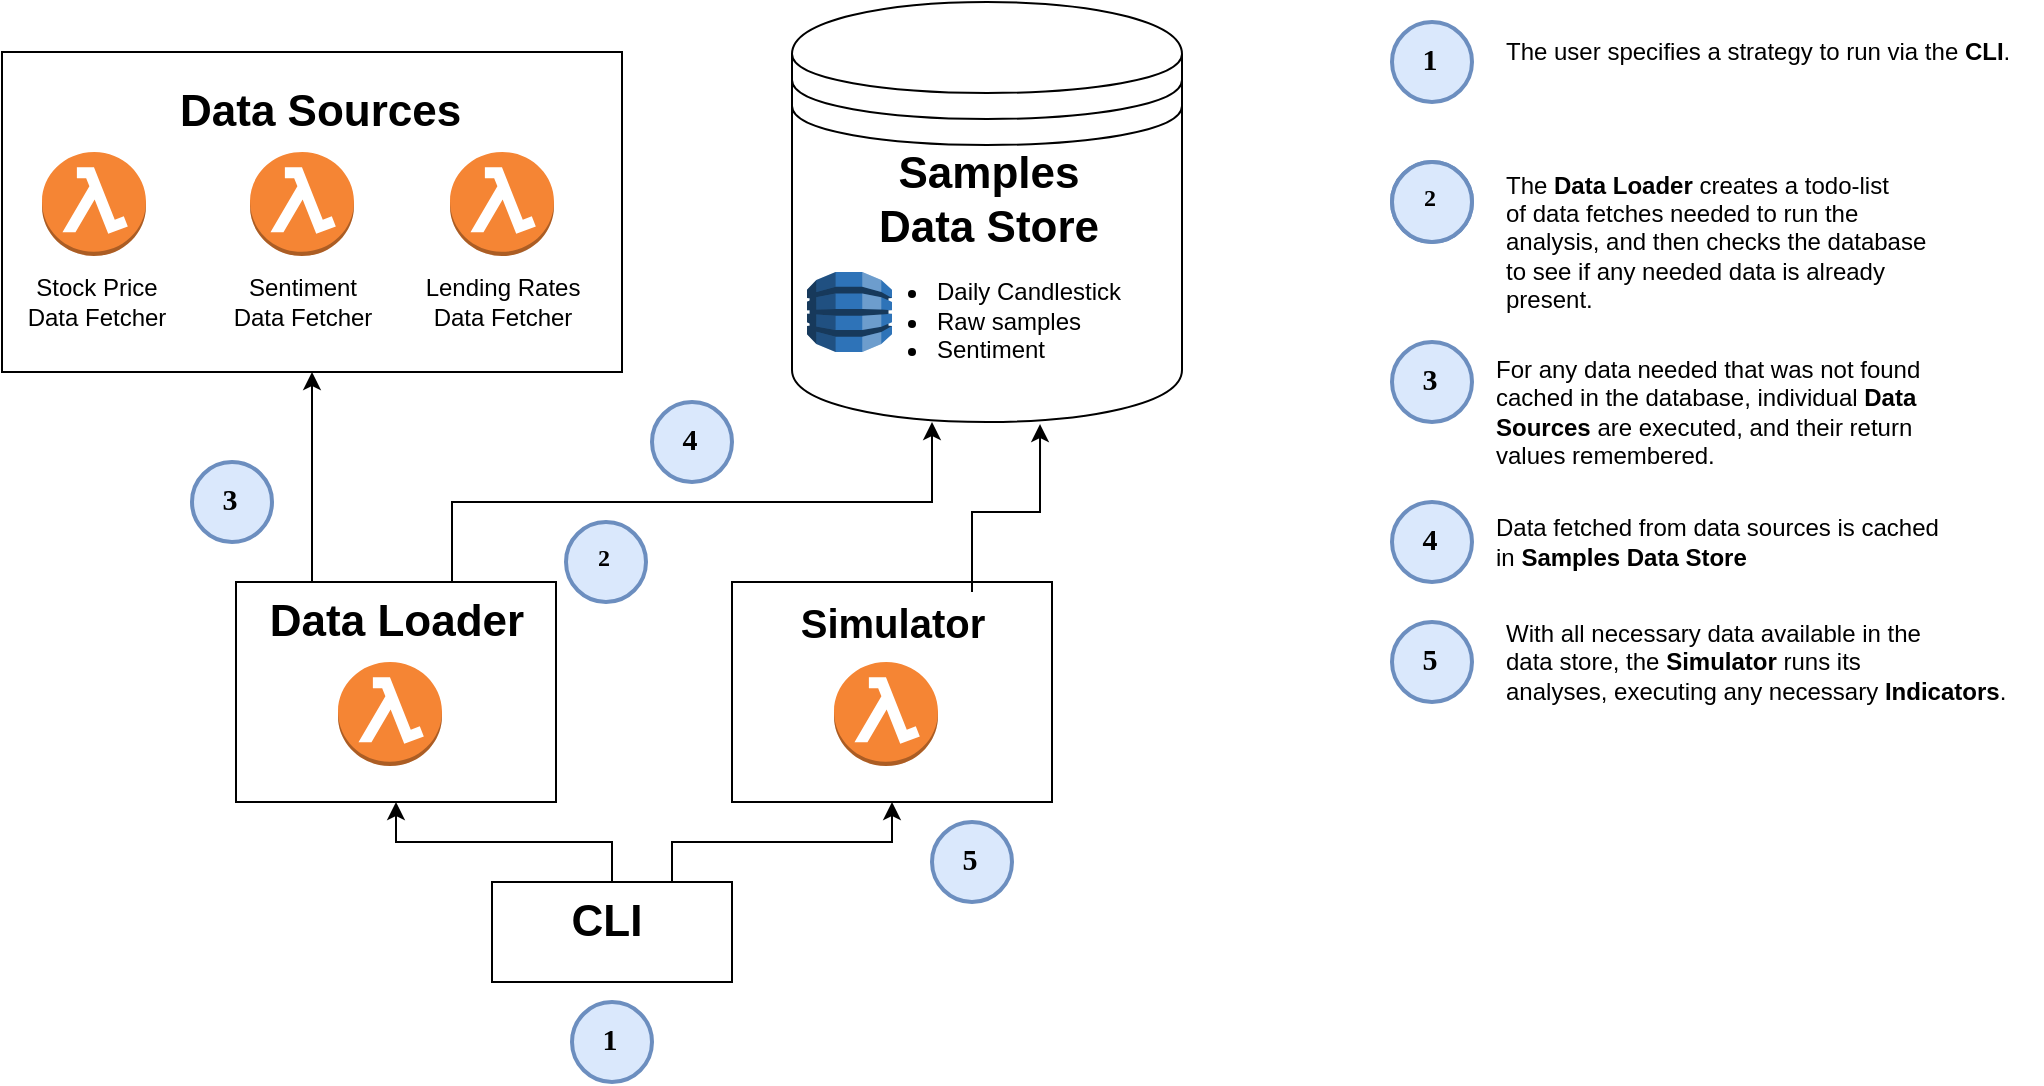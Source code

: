 <mxfile version="13.6.4" type="device"><diagram id="pN8Q6rI7I6gmSfbg4srO" name="Page-1"><mxGraphModel dx="2942" dy="1128" grid="1" gridSize="10" guides="1" tooltips="1" connect="1" arrows="1" fold="1" page="1" pageScale="1" pageWidth="850" pageHeight="1100" math="0" shadow="0"><root><mxCell id="0"/><mxCell id="1" parent="0"/><mxCell id="07io08EL0s0A6Ao118W9-2" value="" style="shape=datastore;whiteSpace=wrap;html=1;" vertex="1" parent="1"><mxGeometry x="395" width="195" height="210" as="geometry"/></mxCell><mxCell id="07io08EL0s0A6Ao118W9-3" value="&lt;div style=&quot;font-size: 18px&quot; align=&quot;center&quot;&gt;&lt;font size=&quot;1&quot;&gt;&lt;b style=&quot;font-size: 22px&quot;&gt;Samples&lt;/b&gt;&lt;/font&gt;&lt;/div&gt;&lt;div style=&quot;font-size: 18px&quot; align=&quot;center&quot;&gt;&lt;font size=&quot;1&quot;&gt;&lt;b style=&quot;font-size: 22px&quot;&gt;Data Store&lt;/b&gt;&lt;/font&gt;&lt;/div&gt;&lt;ul&gt;&lt;li&gt;&lt;div align=&quot;left&quot;&gt;Daily Candlestick&lt;/div&gt;&lt;/li&gt;&lt;li&gt;&lt;div align=&quot;left&quot;&gt;Raw samples&lt;/div&gt;&lt;/li&gt;&lt;li&gt;&lt;div align=&quot;left&quot;&gt;Sentiment&lt;/div&gt;&lt;div align=&quot;left&quot;&gt;&lt;br&gt;&lt;/div&gt;&lt;/li&gt;&lt;/ul&gt;" style="text;html=1;resizable=0;autosize=1;align=center;verticalAlign=middle;points=[];fillColor=none;strokeColor=none;rounded=0;" vertex="1" parent="1"><mxGeometry x="417.5" y="80" width="150" height="120" as="geometry"/></mxCell><mxCell id="07io08EL0s0A6Ao118W9-11" value="" style="rounded=0;whiteSpace=wrap;html=1;" vertex="1" parent="1"><mxGeometry y="25" width="310" height="160" as="geometry"/></mxCell><mxCell id="07io08EL0s0A6Ao118W9-12" value="&lt;div style=&quot;font-size: 22px&quot;&gt;&lt;b&gt;Data Sources&lt;/b&gt;&lt;/div&gt;" style="text;whiteSpace=wrap;html=1;" vertex="1" parent="1"><mxGeometry x="87" y="35" width="155" height="30" as="geometry"/></mxCell><mxCell id="07io08EL0s0A6Ao118W9-14" value="&lt;div&gt;Stock Price&lt;/div&gt;&lt;div&gt;Data Fetcher&lt;/div&gt;" style="text;html=1;resizable=0;autosize=1;align=center;verticalAlign=middle;points=[];fillColor=none;strokeColor=none;rounded=0;" vertex="1" parent="1"><mxGeometry x="7" y="135" width="80" height="30" as="geometry"/></mxCell><mxCell id="07io08EL0s0A6Ao118W9-17" value="&lt;div&gt;Sentiment&lt;/div&gt;&lt;div&gt;Data Fetcher&lt;/div&gt;" style="text;html=1;resizable=0;autosize=1;align=center;verticalAlign=middle;points=[];fillColor=none;strokeColor=none;rounded=0;" vertex="1" parent="1"><mxGeometry x="110" y="135" width="80" height="30" as="geometry"/></mxCell><mxCell id="07io08EL0s0A6Ao118W9-19" value="&lt;div&gt;Lending Rates&lt;/div&gt;&lt;div&gt;Data Fetcher&lt;/div&gt;" style="text;html=1;resizable=0;autosize=1;align=center;verticalAlign=middle;points=[];fillColor=none;strokeColor=none;rounded=0;" vertex="1" parent="1"><mxGeometry x="205" y="135" width="90" height="30" as="geometry"/></mxCell><mxCell id="07io08EL0s0A6Ao118W9-55" style="edgeStyle=orthogonalEdgeStyle;rounded=0;orthogonalLoop=1;jettySize=auto;html=1;exitX=0.5;exitY=0;exitDx=0;exitDy=0;entryX=0.5;entryY=1;entryDx=0;entryDy=0;" edge="1" parent="1" source="07io08EL0s0A6Ao118W9-20" target="07io08EL0s0A6Ao118W9-34"><mxGeometry relative="1" as="geometry"/></mxCell><mxCell id="07io08EL0s0A6Ao118W9-73" style="edgeStyle=orthogonalEdgeStyle;rounded=0;orthogonalLoop=1;jettySize=auto;html=1;exitX=0.75;exitY=0;exitDx=0;exitDy=0;entryX=0.5;entryY=1;entryDx=0;entryDy=0;" edge="1" parent="1" source="07io08EL0s0A6Ao118W9-20" target="07io08EL0s0A6Ao118W9-70"><mxGeometry relative="1" as="geometry"/></mxCell><mxCell id="07io08EL0s0A6Ao118W9-20" value="" style="rounded=0;whiteSpace=wrap;html=1;" vertex="1" parent="1"><mxGeometry x="245" y="440" width="120" height="50" as="geometry"/></mxCell><mxCell id="07io08EL0s0A6Ao118W9-23" value="&lt;b&gt;&lt;font style=&quot;font-size: 22px&quot;&gt;CLI&lt;/font&gt;&lt;/b&gt;" style="text;html=1;resizable=0;autosize=1;align=center;verticalAlign=middle;points=[];fillColor=none;strokeColor=none;rounded=0;" vertex="1" parent="1"><mxGeometry x="277" y="450" width="50" height="20" as="geometry"/></mxCell><mxCell id="07io08EL0s0A6Ao118W9-45" style="edgeStyle=orthogonalEdgeStyle;rounded=0;orthogonalLoop=1;jettySize=auto;html=1;exitX=0.25;exitY=0;exitDx=0;exitDy=0;entryX=0.5;entryY=1;entryDx=0;entryDy=0;" edge="1" parent="1" source="07io08EL0s0A6Ao118W9-34" target="07io08EL0s0A6Ao118W9-11"><mxGeometry relative="1" as="geometry"><Array as="points"><mxPoint x="155" y="290"/></Array></mxGeometry></mxCell><mxCell id="07io08EL0s0A6Ao118W9-50" style="edgeStyle=orthogonalEdgeStyle;rounded=0;orthogonalLoop=1;jettySize=auto;html=1;exitX=0.75;exitY=0;exitDx=0;exitDy=0;" edge="1" parent="1" source="07io08EL0s0A6Ao118W9-34"><mxGeometry relative="1" as="geometry"><mxPoint x="465" y="210" as="targetPoint"/><Array as="points"><mxPoint x="225" y="290"/><mxPoint x="225" y="250"/><mxPoint x="465" y="250"/><mxPoint x="465" y="210"/></Array></mxGeometry></mxCell><mxCell id="07io08EL0s0A6Ao118W9-34" value="" style="rounded=0;whiteSpace=wrap;html=1;" vertex="1" parent="1"><mxGeometry x="117" y="290" width="160" height="110" as="geometry"/></mxCell><mxCell id="07io08EL0s0A6Ao118W9-37" value="&lt;font style=&quot;font-size: 22px&quot;&gt;&lt;b&gt;Data Loader&lt;/b&gt;&lt;/font&gt;" style="text;html=1;resizable=0;autosize=1;align=center;verticalAlign=middle;points=[];fillColor=none;strokeColor=none;rounded=0;" vertex="1" parent="1"><mxGeometry x="127" y="300" width="140" height="20" as="geometry"/></mxCell><mxCell id="07io08EL0s0A6Ao118W9-47" value="" style="outlineConnect=0;dashed=0;verticalLabelPosition=bottom;verticalAlign=top;align=center;html=1;shape=mxgraph.aws3.lambda_function;fillColor=#F58534;gradientColor=none;" vertex="1" parent="1"><mxGeometry x="20" y="75" width="52" height="52" as="geometry"/></mxCell><mxCell id="07io08EL0s0A6Ao118W9-48" value="" style="outlineConnect=0;dashed=0;verticalLabelPosition=bottom;verticalAlign=top;align=center;html=1;shape=mxgraph.aws3.lambda_function;fillColor=#F58534;gradientColor=none;" vertex="1" parent="1"><mxGeometry x="124" y="75" width="52" height="52" as="geometry"/></mxCell><mxCell id="07io08EL0s0A6Ao118W9-49" value="" style="outlineConnect=0;dashed=0;verticalLabelPosition=bottom;verticalAlign=top;align=center;html=1;shape=mxgraph.aws3.lambda_function;fillColor=#F58534;gradientColor=none;" vertex="1" parent="1"><mxGeometry x="224" y="75" width="52" height="52" as="geometry"/></mxCell><mxCell id="07io08EL0s0A6Ao118W9-51" value="" style="outlineConnect=0;dashed=0;verticalLabelPosition=bottom;verticalAlign=top;align=center;html=1;shape=mxgraph.aws3.dynamo_db;fillColor=#2E73B8;gradientColor=none;" vertex="1" parent="1"><mxGeometry x="402.5" y="135" width="42.5" height="40" as="geometry"/></mxCell><mxCell id="07io08EL0s0A6Ao118W9-53" value="" style="outlineConnect=0;dashed=0;verticalLabelPosition=bottom;verticalAlign=top;align=center;html=1;shape=mxgraph.aws3.lambda_function;fillColor=#F58534;gradientColor=none;" vertex="1" parent="1"><mxGeometry x="168" y="330" width="52" height="52" as="geometry"/></mxCell><mxCell id="07io08EL0s0A6Ao118W9-54" value="&lt;b&gt;&lt;font style=&quot;font-size: 15px&quot;&gt;1&lt;/font&gt;&lt;/b&gt;" style="ellipse;whiteSpace=wrap;html=1;aspect=fixed;strokeWidth=2;fontFamily=Tahoma;spacingBottom=4;spacingRight=2;strokeColor=#6c8ebf;fillColor=#dae8fc;" vertex="1" parent="1"><mxGeometry x="285" y="500" width="40" height="40" as="geometry"/></mxCell><mxCell id="07io08EL0s0A6Ao118W9-56" value="&lt;div&gt;&lt;b&gt;2&lt;/b&gt;&lt;br&gt;&lt;/div&gt;" style="ellipse;whiteSpace=wrap;html=1;aspect=fixed;strokeWidth=2;fontFamily=Tahoma;spacingBottom=4;spacingRight=2;strokeColor=#6c8ebf;fillColor=#dae8fc;" vertex="1" parent="1"><mxGeometry x="282" y="260" width="40" height="40" as="geometry"/></mxCell><mxCell id="07io08EL0s0A6Ao118W9-57" value="&lt;b&gt;&lt;font style=&quot;font-size: 15px&quot;&gt;3&lt;/font&gt;&lt;/b&gt;" style="ellipse;whiteSpace=wrap;html=1;aspect=fixed;strokeWidth=2;fontFamily=Tahoma;spacingBottom=4;spacingRight=2;strokeColor=#6c8ebf;fillColor=#dae8fc;" vertex="1" parent="1"><mxGeometry x="95" y="230" width="40" height="40" as="geometry"/></mxCell><mxCell id="07io08EL0s0A6Ao118W9-58" value="&lt;b&gt;&lt;font style=&quot;font-size: 15px&quot;&gt;4&lt;/font&gt;&lt;/b&gt;" style="ellipse;whiteSpace=wrap;html=1;aspect=fixed;strokeWidth=2;fontFamily=Tahoma;spacingBottom=4;spacingRight=2;strokeColor=#6c8ebf;fillColor=#dae8fc;" vertex="1" parent="1"><mxGeometry x="325" y="200" width="40" height="40" as="geometry"/></mxCell><mxCell id="07io08EL0s0A6Ao118W9-59" value="&lt;font size=&quot;1&quot;&gt;&lt;b style=&quot;font-size: 15px&quot;&gt;5&lt;/b&gt;&lt;/font&gt;" style="ellipse;whiteSpace=wrap;html=1;aspect=fixed;strokeWidth=2;fontFamily=Tahoma;spacingBottom=4;spacingRight=2;strokeColor=#6c8ebf;fillColor=#dae8fc;" vertex="1" parent="1"><mxGeometry x="465" y="410" width="40" height="40" as="geometry"/></mxCell><mxCell id="07io08EL0s0A6Ao118W9-60" value="&lt;b&gt;&lt;font style=&quot;font-size: 15px&quot;&gt;1&lt;/font&gt;&lt;/b&gt;" style="ellipse;whiteSpace=wrap;html=1;aspect=fixed;strokeWidth=2;fontFamily=Tahoma;spacingBottom=4;spacingRight=2;strokeColor=#6c8ebf;fillColor=#dae8fc;" vertex="1" parent="1"><mxGeometry x="695" y="10" width="40" height="40" as="geometry"/></mxCell><mxCell id="07io08EL0s0A6Ao118W9-61" value="&lt;div align=&quot;left&quot;&gt;The user specifies a strategy to run via the &lt;b&gt;CLI&lt;/b&gt;.&lt;br&gt;&lt;/div&gt;" style="text;html=1;align=left;verticalAlign=middle;resizable=0;points=[];autosize=1;" vertex="1" parent="1"><mxGeometry x="750" y="15" width="270" height="20" as="geometry"/></mxCell><mxCell id="07io08EL0s0A6Ao118W9-62" value="&lt;b&gt;&lt;font style=&quot;font-size: 15px&quot;&gt;1&lt;/font&gt;&lt;/b&gt;" style="ellipse;whiteSpace=wrap;html=1;aspect=fixed;strokeWidth=2;fontFamily=Tahoma;spacingBottom=4;spacingRight=2;strokeColor=#6c8ebf;fillColor=#dae8fc;" vertex="1" parent="1"><mxGeometry x="695" y="80" width="40" height="40" as="geometry"/></mxCell><mxCell id="07io08EL0s0A6Ao118W9-63" value="&lt;div align=&quot;left&quot;&gt;The &lt;b&gt;Data Loader&lt;/b&gt; creates a todo-list&lt;/div&gt;&lt;div align=&quot;left&quot;&gt;of data fetches needed to run the&lt;/div&gt;&lt;div align=&quot;left&quot;&gt;analysis, and then checks the database&lt;/div&gt;&lt;div align=&quot;left&quot;&gt;to see if any needed data is already&lt;/div&gt;&lt;div align=&quot;left&quot;&gt;present.&lt;/div&gt;" style="text;html=1;align=left;verticalAlign=middle;resizable=0;points=[];autosize=1;" vertex="1" parent="1"><mxGeometry x="750" y="80" width="220" height="80" as="geometry"/></mxCell><mxCell id="07io08EL0s0A6Ao118W9-64" value="&lt;div&gt;&lt;b&gt;2&lt;/b&gt;&lt;br&gt;&lt;/div&gt;" style="ellipse;whiteSpace=wrap;html=1;aspect=fixed;strokeWidth=2;fontFamily=Tahoma;spacingBottom=4;spacingRight=2;strokeColor=#6c8ebf;fillColor=#dae8fc;" vertex="1" parent="1"><mxGeometry x="695" y="80" width="40" height="40" as="geometry"/></mxCell><mxCell id="07io08EL0s0A6Ao118W9-65" value="&lt;b&gt;&lt;font style=&quot;font-size: 15px&quot;&gt;3&lt;/font&gt;&lt;/b&gt;" style="ellipse;whiteSpace=wrap;html=1;aspect=fixed;strokeWidth=2;fontFamily=Tahoma;spacingBottom=4;spacingRight=2;strokeColor=#6c8ebf;fillColor=#dae8fc;" vertex="1" parent="1"><mxGeometry x="695" y="170" width="40" height="40" as="geometry"/></mxCell><mxCell id="07io08EL0s0A6Ao118W9-66" value="&lt;div&gt;For any data needed that was not found&lt;/div&gt;&lt;div&gt;cached in the database, individual &lt;b&gt;Data&lt;/b&gt;&lt;/div&gt;&lt;div&gt;&lt;b&gt;Sources &lt;/b&gt;are executed, and their return&lt;/div&gt;&lt;div&gt;values remembered.&lt;br&gt;&lt;/div&gt;" style="text;html=1;align=left;verticalAlign=middle;resizable=0;points=[];autosize=1;" vertex="1" parent="1"><mxGeometry x="745" y="175" width="230" height="60" as="geometry"/></mxCell><mxCell id="07io08EL0s0A6Ao118W9-67" value="&lt;b&gt;&lt;font style=&quot;font-size: 15px&quot;&gt;4&lt;/font&gt;&lt;/b&gt;" style="ellipse;whiteSpace=wrap;html=1;aspect=fixed;strokeWidth=2;fontFamily=Tahoma;spacingBottom=4;spacingRight=2;strokeColor=#6c8ebf;fillColor=#dae8fc;" vertex="1" parent="1"><mxGeometry x="695" y="250" width="40" height="40" as="geometry"/></mxCell><mxCell id="07io08EL0s0A6Ao118W9-68" value="&lt;div&gt;Data fetched from data sources is cached&lt;/div&gt;&lt;div&gt;in &lt;b&gt;Samples Data Store&lt;/b&gt;&lt;br&gt;&lt;/div&gt;" style="text;html=1;align=left;verticalAlign=middle;resizable=0;points=[];autosize=1;fontStyle=0" vertex="1" parent="1"><mxGeometry x="745" y="255" width="240" height="30" as="geometry"/></mxCell><mxCell id="07io08EL0s0A6Ao118W9-69" value="&lt;font size=&quot;1&quot;&gt;&lt;b style=&quot;font-size: 15px&quot;&gt;5&lt;/b&gt;&lt;/font&gt;" style="ellipse;whiteSpace=wrap;html=1;aspect=fixed;strokeWidth=2;fontFamily=Tahoma;spacingBottom=4;spacingRight=2;strokeColor=#6c8ebf;fillColor=#dae8fc;" vertex="1" parent="1"><mxGeometry x="695" y="310" width="40" height="40" as="geometry"/></mxCell><mxCell id="07io08EL0s0A6Ao118W9-70" value="" style="rounded=0;whiteSpace=wrap;html=1;" vertex="1" parent="1"><mxGeometry x="365" y="290" width="160" height="110" as="geometry"/></mxCell><mxCell id="07io08EL0s0A6Ao118W9-74" style="edgeStyle=orthogonalEdgeStyle;rounded=0;orthogonalLoop=1;jettySize=auto;html=1;entryX=0.636;entryY=1.005;entryDx=0;entryDy=0;entryPerimeter=0;" edge="1" parent="1" target="07io08EL0s0A6Ao118W9-2"><mxGeometry relative="1" as="geometry"><mxPoint x="485" y="280" as="sourcePoint"/><Array as="points"><mxPoint x="485" y="295"/><mxPoint x="485" y="255"/><mxPoint x="519" y="255"/></Array></mxGeometry></mxCell><mxCell id="07io08EL0s0A6Ao118W9-71" value="&lt;div&gt;&lt;font size=&quot;1&quot;&gt;&lt;b style=&quot;font-size: 20px&quot;&gt;Simulator&lt;/b&gt;&lt;/font&gt;&lt;/div&gt;" style="text;html=1;resizable=0;autosize=1;align=center;verticalAlign=middle;points=[];fillColor=none;strokeColor=none;rounded=0;" vertex="1" parent="1"><mxGeometry x="390" y="300" width="110" height="20" as="geometry"/></mxCell><mxCell id="07io08EL0s0A6Ao118W9-72" value="" style="outlineConnect=0;dashed=0;verticalLabelPosition=bottom;verticalAlign=top;align=center;html=1;shape=mxgraph.aws3.lambda_function;fillColor=#F58534;gradientColor=none;" vertex="1" parent="1"><mxGeometry x="416" y="330" width="52" height="52" as="geometry"/></mxCell><mxCell id="07io08EL0s0A6Ao118W9-75" value="&lt;div&gt;With all necessary data available in the&lt;/div&gt;&lt;div&gt;data store, the &lt;b&gt;Simulator&lt;/b&gt; runs its&lt;/div&gt;&lt;div&gt;analyses, executing any necessary &lt;b&gt;Indicators&lt;/b&gt;.&lt;br&gt;&lt;/div&gt;" style="text;html=1;align=left;verticalAlign=middle;resizable=0;points=[];autosize=1;fontStyle=0" vertex="1" parent="1"><mxGeometry x="750" y="305" width="260" height="50" as="geometry"/></mxCell></root></mxGraphModel></diagram></mxfile>